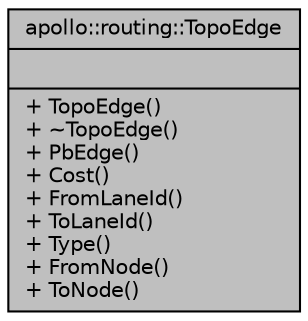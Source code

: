 digraph "apollo::routing::TopoEdge"
{
  edge [fontname="Helvetica",fontsize="10",labelfontname="Helvetica",labelfontsize="10"];
  node [fontname="Helvetica",fontsize="10",shape=record];
  Node1 [label="{apollo::routing::TopoEdge\n||+ TopoEdge()\l+ ~TopoEdge()\l+ PbEdge()\l+ Cost()\l+ FromLaneId()\l+ ToLaneId()\l+ Type()\l+ FromNode()\l+ ToNode()\l}",height=0.2,width=0.4,color="black", fillcolor="grey75", style="filled" fontcolor="black"];
}
